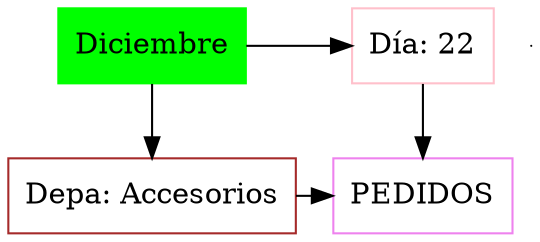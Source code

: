 digraph Daniel200612{
node[shape=box];
MT[label="Diciembre", style = filled, color=green, group = 1];
e0[shape = point, width = 0];
e0[shape = point, width = 0];
node0xc00030e1e0[color=brown, label="Depa: Accesorios", group = 1];
MT->node0xc00030e1e0;
node0xc00030e230[color=pink, label="Día: 22", group = 2];
MT->node0xc00030e230;
{rank = same;MT;node0xc00030e230;}
node0xc00016f010[color=violet, label="PEDIDOS", group = 2];
node0xc00030e230->node0xc00016f010;
node0xc00030e1e0->node0xc00016f010;
{rank = same;node0xc00030e1e0;node0xc00016f010;}
}
